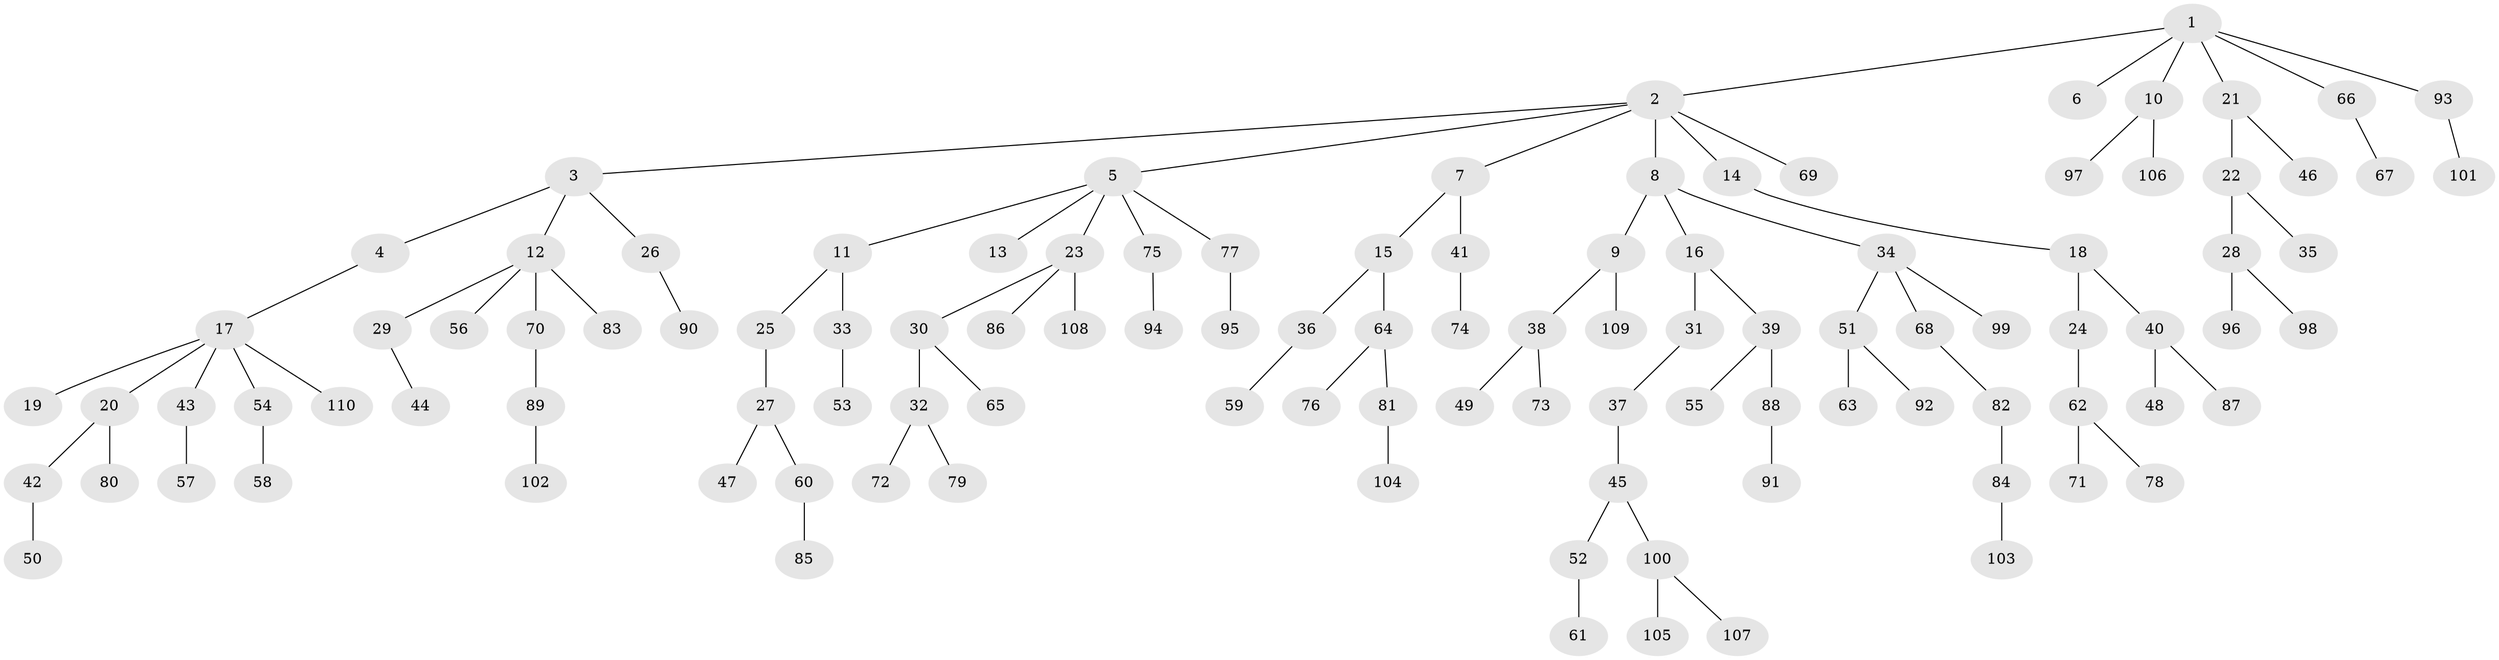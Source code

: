 // Generated by graph-tools (version 1.1) at 2025/15/03/09/25 04:15:24]
// undirected, 110 vertices, 109 edges
graph export_dot {
graph [start="1"]
  node [color=gray90,style=filled];
  1;
  2;
  3;
  4;
  5;
  6;
  7;
  8;
  9;
  10;
  11;
  12;
  13;
  14;
  15;
  16;
  17;
  18;
  19;
  20;
  21;
  22;
  23;
  24;
  25;
  26;
  27;
  28;
  29;
  30;
  31;
  32;
  33;
  34;
  35;
  36;
  37;
  38;
  39;
  40;
  41;
  42;
  43;
  44;
  45;
  46;
  47;
  48;
  49;
  50;
  51;
  52;
  53;
  54;
  55;
  56;
  57;
  58;
  59;
  60;
  61;
  62;
  63;
  64;
  65;
  66;
  67;
  68;
  69;
  70;
  71;
  72;
  73;
  74;
  75;
  76;
  77;
  78;
  79;
  80;
  81;
  82;
  83;
  84;
  85;
  86;
  87;
  88;
  89;
  90;
  91;
  92;
  93;
  94;
  95;
  96;
  97;
  98;
  99;
  100;
  101;
  102;
  103;
  104;
  105;
  106;
  107;
  108;
  109;
  110;
  1 -- 2;
  1 -- 6;
  1 -- 10;
  1 -- 21;
  1 -- 66;
  1 -- 93;
  2 -- 3;
  2 -- 5;
  2 -- 7;
  2 -- 8;
  2 -- 14;
  2 -- 69;
  3 -- 4;
  3 -- 12;
  3 -- 26;
  4 -- 17;
  5 -- 11;
  5 -- 13;
  5 -- 23;
  5 -- 75;
  5 -- 77;
  7 -- 15;
  7 -- 41;
  8 -- 9;
  8 -- 16;
  8 -- 34;
  9 -- 38;
  9 -- 109;
  10 -- 97;
  10 -- 106;
  11 -- 25;
  11 -- 33;
  12 -- 29;
  12 -- 56;
  12 -- 70;
  12 -- 83;
  14 -- 18;
  15 -- 36;
  15 -- 64;
  16 -- 31;
  16 -- 39;
  17 -- 19;
  17 -- 20;
  17 -- 43;
  17 -- 54;
  17 -- 110;
  18 -- 24;
  18 -- 40;
  20 -- 42;
  20 -- 80;
  21 -- 22;
  21 -- 46;
  22 -- 28;
  22 -- 35;
  23 -- 30;
  23 -- 86;
  23 -- 108;
  24 -- 62;
  25 -- 27;
  26 -- 90;
  27 -- 47;
  27 -- 60;
  28 -- 96;
  28 -- 98;
  29 -- 44;
  30 -- 32;
  30 -- 65;
  31 -- 37;
  32 -- 72;
  32 -- 79;
  33 -- 53;
  34 -- 51;
  34 -- 68;
  34 -- 99;
  36 -- 59;
  37 -- 45;
  38 -- 49;
  38 -- 73;
  39 -- 55;
  39 -- 88;
  40 -- 48;
  40 -- 87;
  41 -- 74;
  42 -- 50;
  43 -- 57;
  45 -- 52;
  45 -- 100;
  51 -- 63;
  51 -- 92;
  52 -- 61;
  54 -- 58;
  60 -- 85;
  62 -- 71;
  62 -- 78;
  64 -- 76;
  64 -- 81;
  66 -- 67;
  68 -- 82;
  70 -- 89;
  75 -- 94;
  77 -- 95;
  81 -- 104;
  82 -- 84;
  84 -- 103;
  88 -- 91;
  89 -- 102;
  93 -- 101;
  100 -- 105;
  100 -- 107;
}
